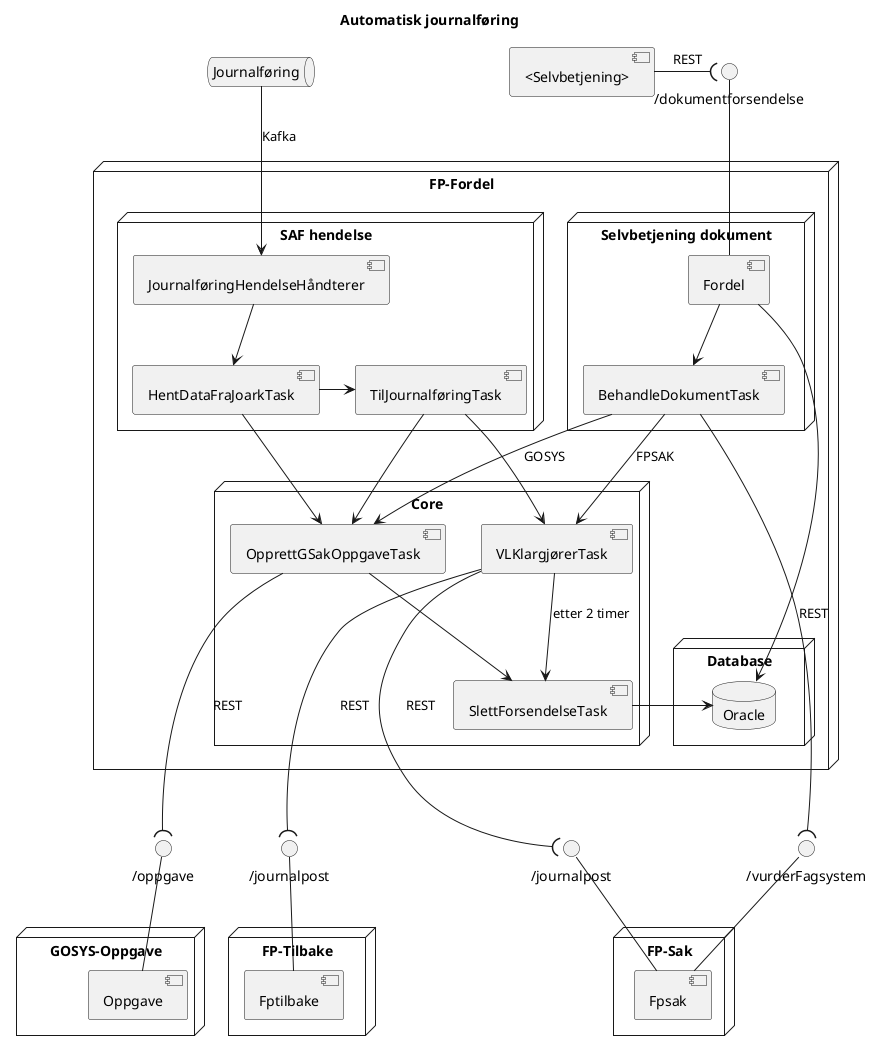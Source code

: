 @startuml

title Automatisk journalføring

interface "/vurderFagsystem" as vurderFagsystem
interface "/journalpost" as journalpost_fpsak
interface "/journalpost" as journalpost_fptilbake
interface "/oppgave" as oppgave_post
interface "/dokumentforsendelse" as dokforsendelseRest

queue "Journalføring" as journalføringKafka

node "FP-Fordel" {
    node "Core" {
        [OpprettGSakOppgaveTask] as GosysTask
        [VLKlargjørerTask] as KlargjørTask
        [SlettForsendelseTask] as SlettTask
    }
    node "Selvbetjening dokument" {
        [Fordel]
        [BehandleDokumentTask] as BehandleTask
    }

    node "SAF hendelse" {
        [JournalføringHendelseHåndterer] as StreamHandler
        [HentDataFraJoarkTask] as HentDataTask
        [TilJournalføringTask] as JournalførTask
    }

    node "Database" {
        database Oracle
    }
}

node "FP-Sak" {
    [Fpsak]
}

node "FP-Tilbake" {
    [Fptilbake]
}

node "GOSYS-Oppgave" {
    [Oppgave]
}

journalføringKafka --> StreamHandler : Kafka
StreamHandler --> HentDataTask
HentDataTask -> JournalførTask
HentDataTask -> GosysTask

JournalførTask --> KlargjørTask
JournalførTask -> GosysTask

dokforsendelseRest -- [Fordel]
[<Selvbetjening>] -( dokforsendelseRest: REST

Fordel ----> Oracle
Fordel --> BehandleTask

BehandleTask --> GosysTask : GOSYS
BehandleTask --> KlargjørTask : FPSAK

BehandleTask ----( vurderFagsystem : REST
vurderFagsystem -- [Fpsak]

KlargjørTask --> SlettTask : etter 2 timer
GosysTask --> SlettTask

SlettTask -> Oracle

GosysTask ---( oppgave_post : REST
oppgave_post -- [Oppgave]

KlargjørTask ---( journalpost_fpsak : REST
journalpost_fpsak -- [Fpsak]

KlargjørTask ---( journalpost_fptilbake : REST
journalpost_fptilbake -- [Fptilbake]

@enduml
